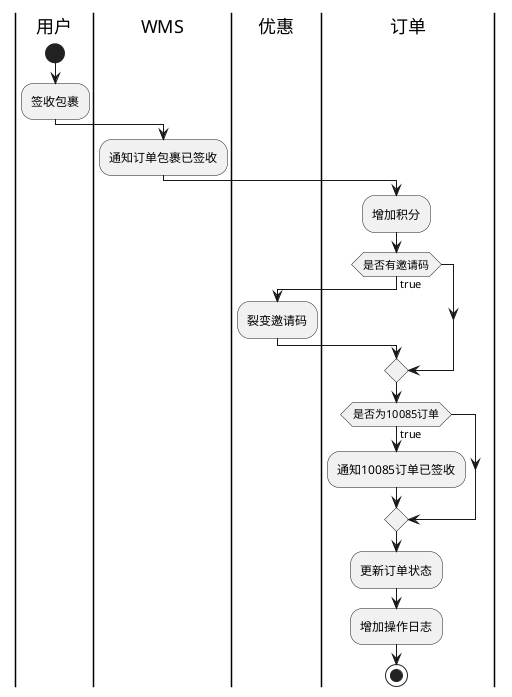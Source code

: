 @startuml


|用户|
start
:签收包裹;
|WMS|
:通知订单包裹已签收;
|优惠|
|订单|
:增加积分;
if(是否有邀请码)then (true)
   |优惠|
   :裂变邀请码;
endif

|订单|
if (是否为10085订单) then (true)
    |订单|
    :通知10085订单已签收;
endif

|订单|
:更新订单状态;
:增加操作日志;
stop
@enduml